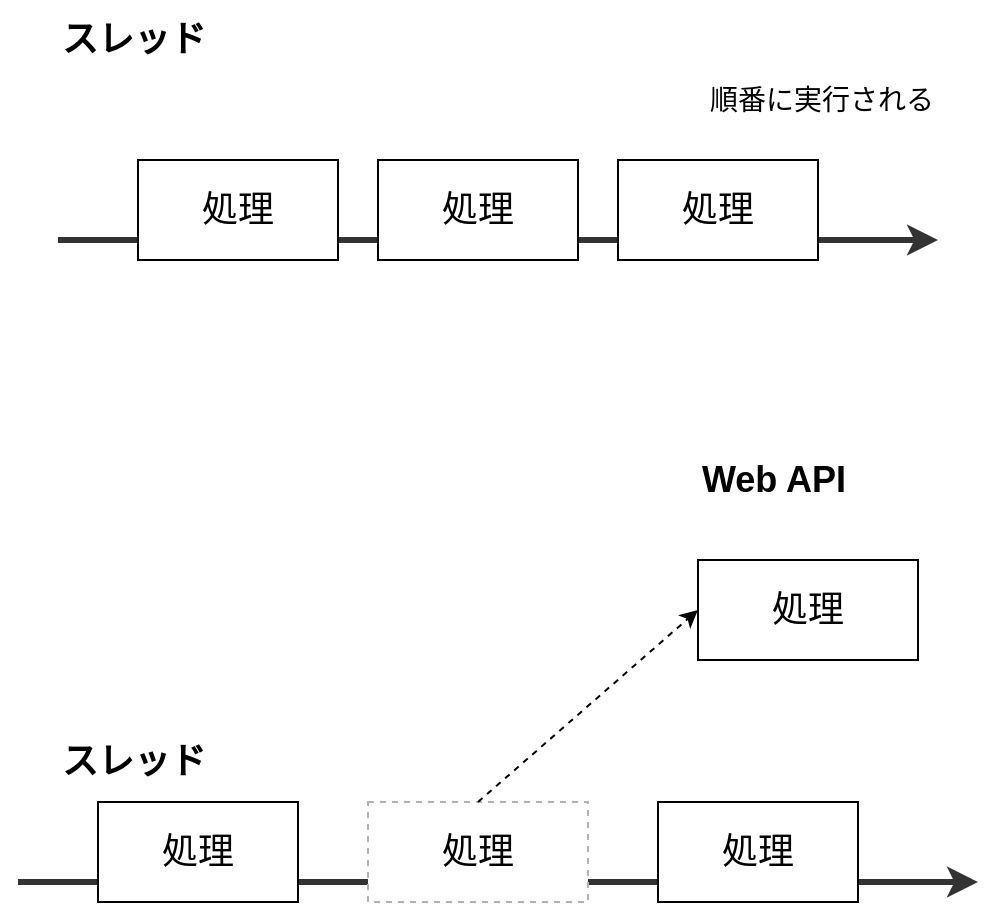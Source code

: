 <mxfile version="20.3.0" type="device"><diagram id="smwEzQPOPAc9s0kWQjgG" name="ページ1"><mxGraphModel dx="1420" dy="905" grid="1" gridSize="10" guides="1" tooltips="1" connect="1" arrows="1" fold="1" page="1" pageScale="1" pageWidth="827" pageHeight="1169" math="0" shadow="0"><root><mxCell id="0"/><mxCell id="1" parent="0"/><mxCell id="T6FaZIy0mf5wc3eMIH78-1" value="" style="endArrow=classic;html=1;rounded=0;strokeWidth=3;strokeColor=#333333;" parent="1" edge="1"><mxGeometry width="50" height="50" relative="1" as="geometry"><mxPoint x="120" y="200" as="sourcePoint"/><mxPoint x="560" y="200" as="targetPoint"/></mxGeometry></mxCell><mxCell id="T6FaZIy0mf5wc3eMIH78-2" value="&lt;font style=&quot;font-size: 18px;&quot;&gt;処理&lt;/font&gt;" style="rounded=0;whiteSpace=wrap;html=1;" parent="1" vertex="1"><mxGeometry x="160" y="160" width="100" height="50" as="geometry"/></mxCell><mxCell id="T6FaZIy0mf5wc3eMIH78-3" value="&lt;font style=&quot;font-size: 18px;&quot;&gt;処理&lt;/font&gt;" style="rounded=0;whiteSpace=wrap;html=1;" parent="1" vertex="1"><mxGeometry x="280" y="160" width="100" height="50" as="geometry"/></mxCell><mxCell id="T6FaZIy0mf5wc3eMIH78-4" value="&lt;font style=&quot;font-size: 18px;&quot;&gt;処理&lt;/font&gt;" style="rounded=0;whiteSpace=wrap;html=1;" parent="1" vertex="1"><mxGeometry x="400" y="160" width="100" height="50" as="geometry"/></mxCell><mxCell id="T6FaZIy0mf5wc3eMIH78-5" value="スレッド" style="text;html=1;strokeColor=none;fillColor=none;align=left;verticalAlign=middle;whiteSpace=wrap;rounded=0;fontSize=18;fontStyle=1" parent="1" vertex="1"><mxGeometry x="120" y="80" width="120" height="40" as="geometry"/></mxCell><mxCell id="T6FaZIy0mf5wc3eMIH78-6" value="順番に実行される" style="text;html=1;strokeColor=none;fillColor=none;align=right;verticalAlign=middle;whiteSpace=wrap;rounded=0;fontSize=14;fontStyle=0" parent="1" vertex="1"><mxGeometry x="400" y="110" width="160" height="40" as="geometry"/></mxCell><mxCell id="HIcfVFGRR0ct8qQ2TZUD-1" value="" style="endArrow=classic;html=1;rounded=0;strokeWidth=3;strokeColor=#333333;" edge="1" parent="1"><mxGeometry width="50" height="50" relative="1" as="geometry"><mxPoint x="100" y="521" as="sourcePoint"/><mxPoint x="580" y="521" as="targetPoint"/></mxGeometry></mxCell><mxCell id="HIcfVFGRR0ct8qQ2TZUD-2" value="&lt;font style=&quot;font-size: 18px;&quot;&gt;処理&lt;/font&gt;" style="rounded=0;whiteSpace=wrap;html=1;" vertex="1" parent="1"><mxGeometry x="140" y="481" width="100" height="50" as="geometry"/></mxCell><mxCell id="HIcfVFGRR0ct8qQ2TZUD-3" value="&lt;font style=&quot;font-size: 18px;&quot;&gt;処理&lt;/font&gt;" style="rounded=0;whiteSpace=wrap;html=1;strokeColor=#B3B3B3;dashed=1;" vertex="1" parent="1"><mxGeometry x="275" y="481" width="110" height="50" as="geometry"/></mxCell><mxCell id="HIcfVFGRR0ct8qQ2TZUD-4" value="&lt;font style=&quot;font-size: 18px;&quot;&gt;処理&lt;/font&gt;" style="rounded=0;whiteSpace=wrap;html=1;" vertex="1" parent="1"><mxGeometry x="420" y="481" width="100" height="50" as="geometry"/></mxCell><mxCell id="HIcfVFGRR0ct8qQ2TZUD-5" value="スレッド" style="text;html=1;strokeColor=none;fillColor=none;align=left;verticalAlign=middle;whiteSpace=wrap;rounded=0;fontSize=18;fontStyle=1" vertex="1" parent="1"><mxGeometry x="120" y="441" width="120" height="40" as="geometry"/></mxCell><mxCell id="HIcfVFGRR0ct8qQ2TZUD-10" value="Web API" style="text;html=1;strokeColor=none;fillColor=none;align=left;verticalAlign=middle;whiteSpace=wrap;rounded=0;fontSize=18;fontStyle=1" vertex="1" parent="1"><mxGeometry x="440" y="300" width="120" height="40" as="geometry"/></mxCell><mxCell id="HIcfVFGRR0ct8qQ2TZUD-11" value="" style="endArrow=classic;html=1;rounded=0;exitX=0.5;exitY=0;exitDx=0;exitDy=0;entryX=0;entryY=0.5;entryDx=0;entryDy=0;dashed=1;" edge="1" parent="1" source="HIcfVFGRR0ct8qQ2TZUD-3" target="HIcfVFGRR0ct8qQ2TZUD-12"><mxGeometry width="50" height="50" relative="1" as="geometry"><mxPoint x="389" y="440" as="sourcePoint"/><mxPoint x="370" y="400" as="targetPoint"/></mxGeometry></mxCell><mxCell id="HIcfVFGRR0ct8qQ2TZUD-12" value="&lt;font style=&quot;font-size: 18px;&quot;&gt;処理&lt;/font&gt;" style="rounded=0;whiteSpace=wrap;html=1;strokeColor=#000000;" vertex="1" parent="1"><mxGeometry x="440" y="360" width="110" height="50" as="geometry"/></mxCell></root></mxGraphModel></diagram></mxfile>